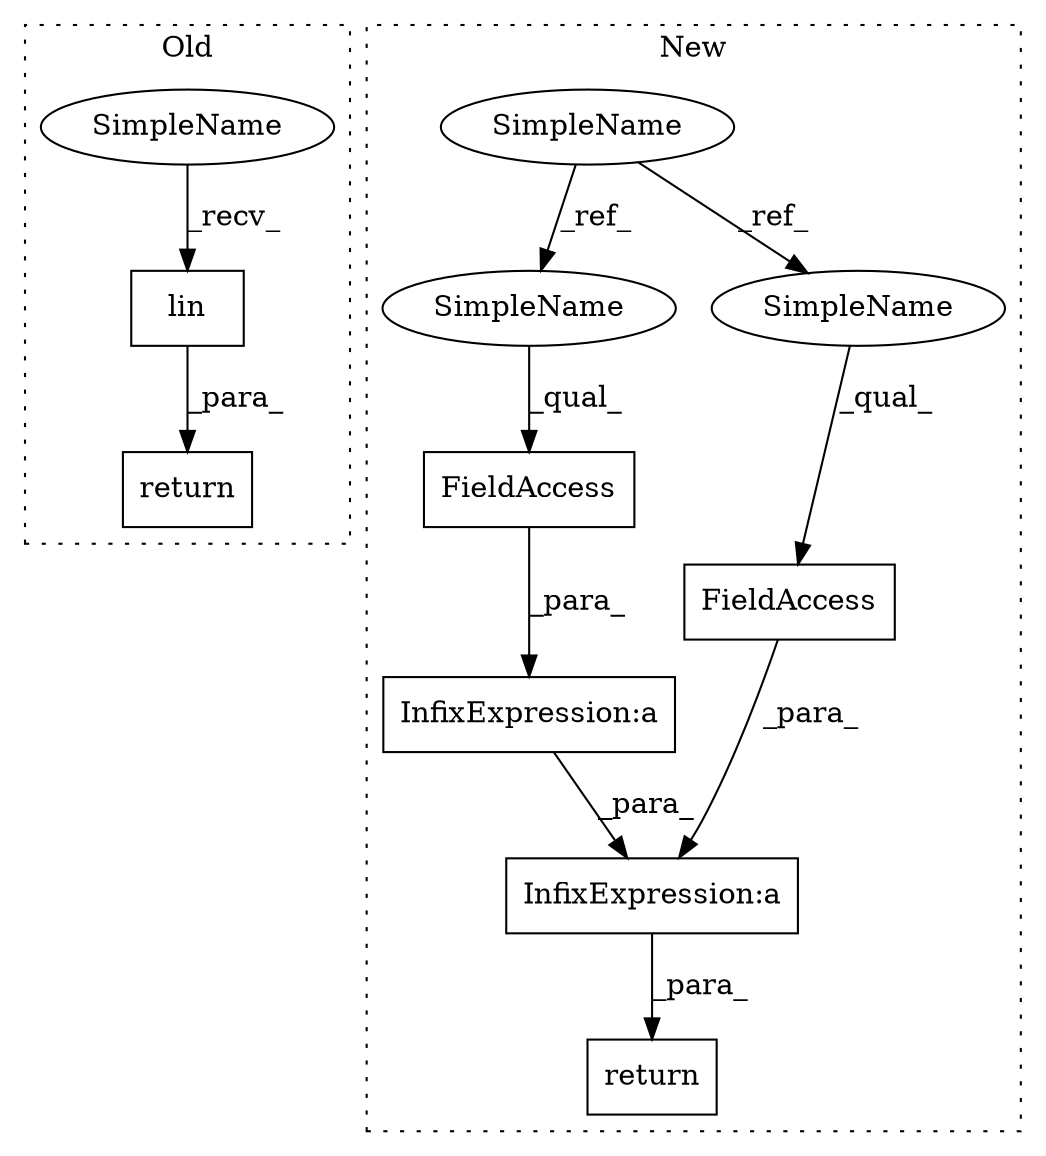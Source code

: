 digraph G {
subgraph cluster0 {
1 [label="lin" a="32" s="4694,4700" l="4,1" shape="box"];
3 [label="return" a="41" s="4682" l="7" shape="box"];
11 [label="SimpleName" a="42" s="4689" l="4" shape="ellipse"];
label = "Old";
style="dotted";
}
subgraph cluster1 {
2 [label="return" a="41" s="3368" l="7" shape="box"];
4 [label="InfixExpression:a" a="27" s="3395" l="3" shape="box"];
5 [label="InfixExpression:a" a="27" s="3379" l="3" shape="box"];
6 [label="FieldAccess" a="22" s="3382" l="12" shape="box"];
7 [label="SimpleName" a="42" s="3348" l="4" shape="ellipse"];
8 [label="FieldAccess" a="22" s="3398" l="9" shape="box"];
9 [label="SimpleName" a="42" s="3382" l="4" shape="ellipse"];
10 [label="SimpleName" a="42" s="3398" l="4" shape="ellipse"];
label = "New";
style="dotted";
}
1 -> 3 [label="_para_"];
4 -> 2 [label="_para_"];
5 -> 4 [label="_para_"];
6 -> 5 [label="_para_"];
7 -> 9 [label="_ref_"];
7 -> 10 [label="_ref_"];
8 -> 4 [label="_para_"];
9 -> 6 [label="_qual_"];
10 -> 8 [label="_qual_"];
11 -> 1 [label="_recv_"];
}
